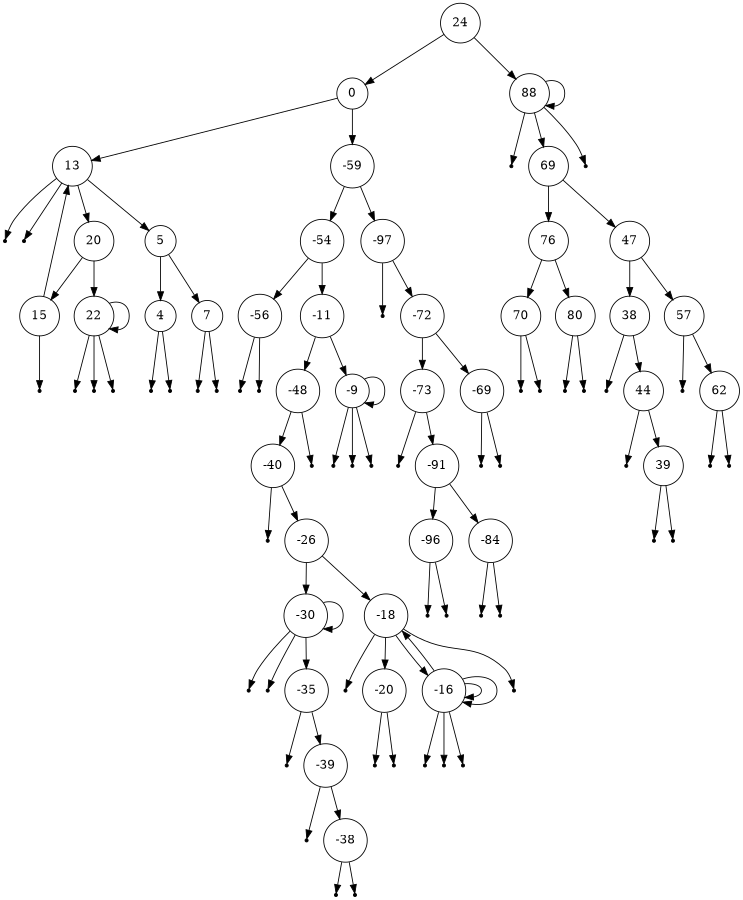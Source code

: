 digraph BST {
	graph [ dpi = 300 ];
	node [shape=circle];
	size="6,6";
	24 -> 0;
	24 -> 88;
	0 -> -59;
	0 -> 13;
	-59 -> -97;
	-59 -> -54;
null1 [shape=point];
	-97 -> null1;
	-97 -> -72;
	-72 -> -73;
	-72 -> -69;
	-73 -> -91;
null2 [shape=point]
	-73 -> null2;
	-91 -> -96;
	-91 -> -84;
null3 [shape=point];
	-96 -> null3;
null4 [shape=point]
	-96 -> null4;
null5 [shape=point];
	-84 -> null5;
null6 [shape=point]
	-84 -> null6;
null7 [shape=point];
	-69 -> null7;
null8 [shape=point]
	-69 -> null8;
	-54 -> -56;
	-54 -> -11;
null9 [shape=point];
	-56 -> null9;
null10 [shape=point]
	-56 -> null10;
	-11 -> -48;
	-11 -> -9;
null11 [shape=point];
	-48 -> null11;
	-48 -> -40;
null12 [shape=point];
	-40 -> null12;
	-40 -> -26;
	-26 -> -30;
	-26 -> -18;
	-30 -> -35;
	-30 -> -30;
	-35 -> -39;
null13 [shape=point]
	-35 -> null13;
null14 [shape=point];
	-39 -> null14;
	-39 -> -38;
null15 [shape=point];
	-38 -> null15;
null16 [shape=point]
	-38 -> null16;
null17 [shape=point];
	-30 -> null17;
null18 [shape=point]
	-30 -> null18;
	-18 -> -20;
	-18 -> -16;
null19 [shape=point];
	-20 -> null19;
null20 [shape=point]
	-20 -> null20;
	-16 -> -18;
	-16 -> -16;
null21 [shape=point];
	-18 -> null21;
null22 [shape=point]
	-18 -> null22;
null23 [shape=point];
	-16 -> null23;
	-16 -> -16;
null24 [shape=point];
	-16 -> null24;
null25 [shape=point]
	-16 -> null25;
null26 [shape=point];
	-9 -> null26;
	-9 -> -9;
null27 [shape=point];
	-9 -> null27;
null28 [shape=point]
	-9 -> null28;
	13 -> 5;
	13 -> 20;
	5 -> 4;
	5 -> 7;
null29 [shape=point];
	4 -> null29;
null30 [shape=point]
	4 -> null30;
null31 [shape=point];
	7 -> null31;
null32 [shape=point]
	7 -> null32;
	20 -> 15;
	20 -> 22;
	15 -> 13;
null33 [shape=point]
	15 -> null33;
null34 [shape=point];
	13 -> null34;
null35 [shape=point]
	13 -> null35;
null36 [shape=point];
	22 -> null36;
	22 -> 22;
null37 [shape=point];
	22 -> null37;
null38 [shape=point]
	22 -> null38;
	88 -> 69;
	88 -> 88;
	69 -> 47;
	69 -> 76;
	47 -> 38;
	47 -> 57;
null39 [shape=point];
	38 -> null39;
	38 -> 44;
	44 -> 39;
null40 [shape=point]
	44 -> null40;
null41 [shape=point];
	39 -> null41;
null42 [shape=point]
	39 -> null42;
null43 [shape=point];
	57 -> null43;
	57 -> 62;
null44 [shape=point];
	62 -> null44;
null45 [shape=point]
	62 -> null45;
	76 -> 70;
	76 -> 80;
null46 [shape=point];
	70 -> null46;
null47 [shape=point]
	70 -> null47;
null48 [shape=point];
	80 -> null48;
null49 [shape=point]
	80 -> null49;
null50 [shape=point];
	88 -> null50;
null51 [shape=point]
	88 -> null51;
}
